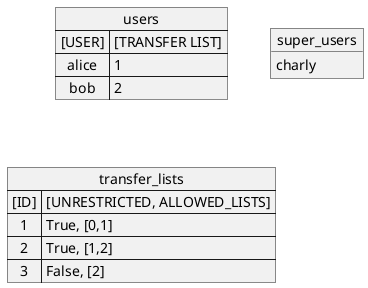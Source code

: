 @startuml
map users {
 [USER] => [TRANSFER LIST]
 alice => 1
 bob => 2
}

object super_users {
 charly
}

map transfer_lists {
 [ID] => [UNRESTRICTED, ALLOWED_LISTS]
 1 => True, [0,1]
 2 => True, [1,2]
 3 => False, [2]
}
@enduml
